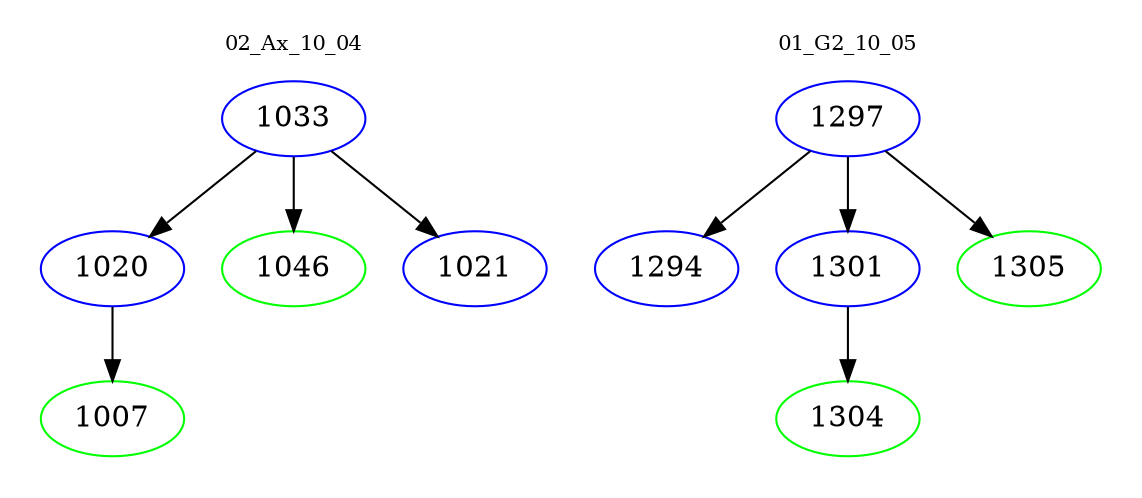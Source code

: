 digraph{
subgraph cluster_0 {
color = white
label = "02_Ax_10_04";
fontsize=10;
T0_1033 [label="1033", color="blue"]
T0_1033 -> T0_1020 [color="black"]
T0_1020 [label="1020", color="blue"]
T0_1020 -> T0_1007 [color="black"]
T0_1007 [label="1007", color="green"]
T0_1033 -> T0_1046 [color="black"]
T0_1046 [label="1046", color="green"]
T0_1033 -> T0_1021 [color="black"]
T0_1021 [label="1021", color="blue"]
}
subgraph cluster_1 {
color = white
label = "01_G2_10_05";
fontsize=10;
T1_1297 [label="1297", color="blue"]
T1_1297 -> T1_1294 [color="black"]
T1_1294 [label="1294", color="blue"]
T1_1297 -> T1_1301 [color="black"]
T1_1301 [label="1301", color="blue"]
T1_1301 -> T1_1304 [color="black"]
T1_1304 [label="1304", color="green"]
T1_1297 -> T1_1305 [color="black"]
T1_1305 [label="1305", color="green"]
}
}
